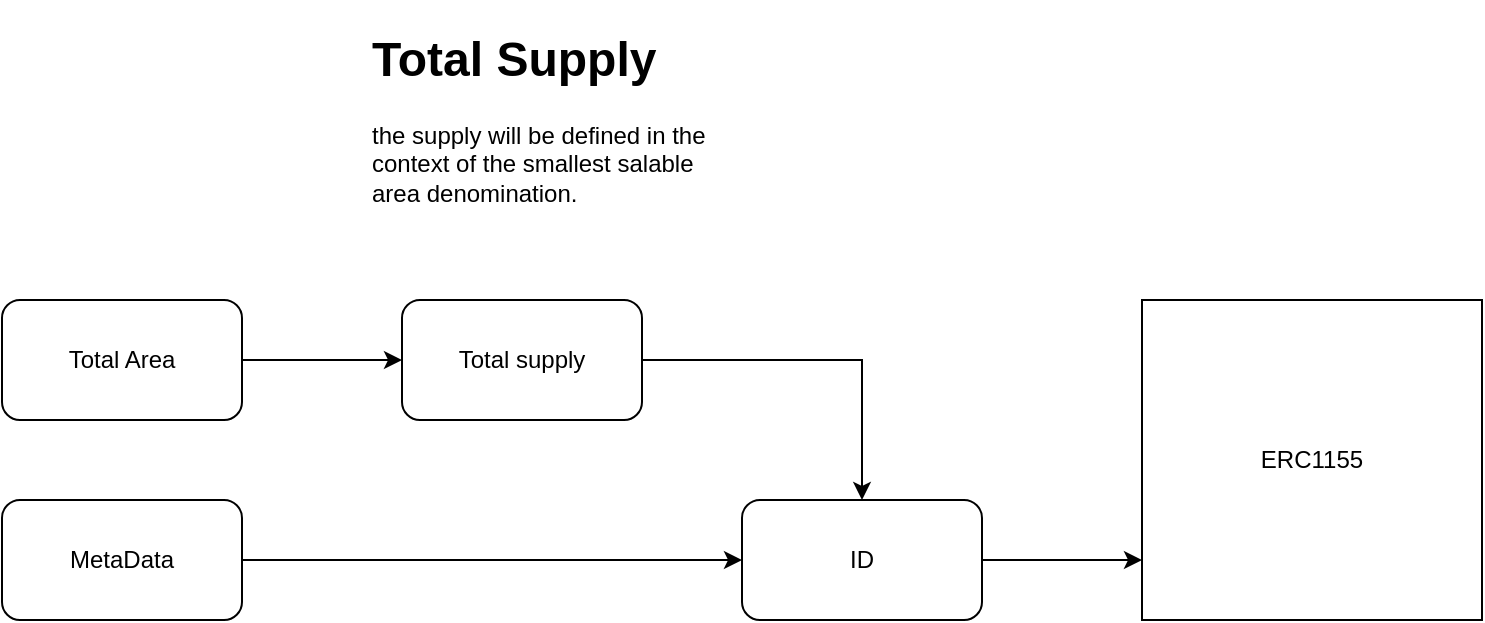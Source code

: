 <mxfile version="22.1.0" type="github">
  <diagram name="Page-1" id="qh9bkh5XAp2ZXwSmuEZq">
    <mxGraphModel dx="934" dy="485" grid="1" gridSize="10" guides="1" tooltips="1" connect="1" arrows="1" fold="1" page="1" pageScale="1" pageWidth="850" pageHeight="1100" math="0" shadow="0">
      <root>
        <mxCell id="0" />
        <mxCell id="1" parent="0" />
        <mxCell id="P4B9Dwf5wOCtqZJwkF_M-4" value="" style="edgeStyle=orthogonalEdgeStyle;rounded=0;orthogonalLoop=1;jettySize=auto;html=1;" edge="1" parent="1" source="P4B9Dwf5wOCtqZJwkF_M-1" target="P4B9Dwf5wOCtqZJwkF_M-3">
          <mxGeometry relative="1" as="geometry" />
        </mxCell>
        <mxCell id="P4B9Dwf5wOCtqZJwkF_M-1" value="Total Area" style="rounded=1;whiteSpace=wrap;html=1;" vertex="1" parent="1">
          <mxGeometry x="80" y="200" width="120" height="60" as="geometry" />
        </mxCell>
        <mxCell id="P4B9Dwf5wOCtqZJwkF_M-7" style="edgeStyle=orthogonalEdgeStyle;rounded=0;orthogonalLoop=1;jettySize=auto;html=1;entryX=0;entryY=0.5;entryDx=0;entryDy=0;" edge="1" parent="1" source="P4B9Dwf5wOCtqZJwkF_M-2" target="P4B9Dwf5wOCtqZJwkF_M-5">
          <mxGeometry relative="1" as="geometry" />
        </mxCell>
        <mxCell id="P4B9Dwf5wOCtqZJwkF_M-2" value="MetaData" style="rounded=1;whiteSpace=wrap;html=1;" vertex="1" parent="1">
          <mxGeometry x="80" y="300" width="120" height="60" as="geometry" />
        </mxCell>
        <mxCell id="P4B9Dwf5wOCtqZJwkF_M-6" style="edgeStyle=orthogonalEdgeStyle;rounded=0;orthogonalLoop=1;jettySize=auto;html=1;" edge="1" parent="1" source="P4B9Dwf5wOCtqZJwkF_M-3" target="P4B9Dwf5wOCtqZJwkF_M-5">
          <mxGeometry relative="1" as="geometry" />
        </mxCell>
        <mxCell id="P4B9Dwf5wOCtqZJwkF_M-3" value="Total supply" style="rounded=1;whiteSpace=wrap;html=1;" vertex="1" parent="1">
          <mxGeometry x="280" y="200" width="120" height="60" as="geometry" />
        </mxCell>
        <mxCell id="P4B9Dwf5wOCtqZJwkF_M-11" value="" style="edgeStyle=orthogonalEdgeStyle;rounded=0;orthogonalLoop=1;jettySize=auto;html=1;" edge="1" parent="1" source="P4B9Dwf5wOCtqZJwkF_M-5" target="P4B9Dwf5wOCtqZJwkF_M-10">
          <mxGeometry relative="1" as="geometry">
            <Array as="points">
              <mxPoint x="630" y="330" />
              <mxPoint x="630" y="330" />
            </Array>
          </mxGeometry>
        </mxCell>
        <mxCell id="P4B9Dwf5wOCtqZJwkF_M-5" value="ID" style="rounded=1;whiteSpace=wrap;html=1;" vertex="1" parent="1">
          <mxGeometry x="450" y="300" width="120" height="60" as="geometry" />
        </mxCell>
        <mxCell id="P4B9Dwf5wOCtqZJwkF_M-8" value="&lt;h1&gt;Total Supply&lt;/h1&gt;&lt;div&gt;the supply will be defined in the context of the smallest salable area denomination.&lt;/div&gt;" style="text;html=1;strokeColor=none;fillColor=none;spacing=5;spacingTop=-20;whiteSpace=wrap;overflow=hidden;rounded=0;" vertex="1" parent="1">
          <mxGeometry x="260" y="60" width="190" height="120" as="geometry" />
        </mxCell>
        <mxCell id="P4B9Dwf5wOCtqZJwkF_M-10" value="ERC1155" style="rounded=0;whiteSpace=wrap;html=1;" vertex="1" parent="1">
          <mxGeometry x="650" y="200" width="170" height="160" as="geometry" />
        </mxCell>
      </root>
    </mxGraphModel>
  </diagram>
</mxfile>

